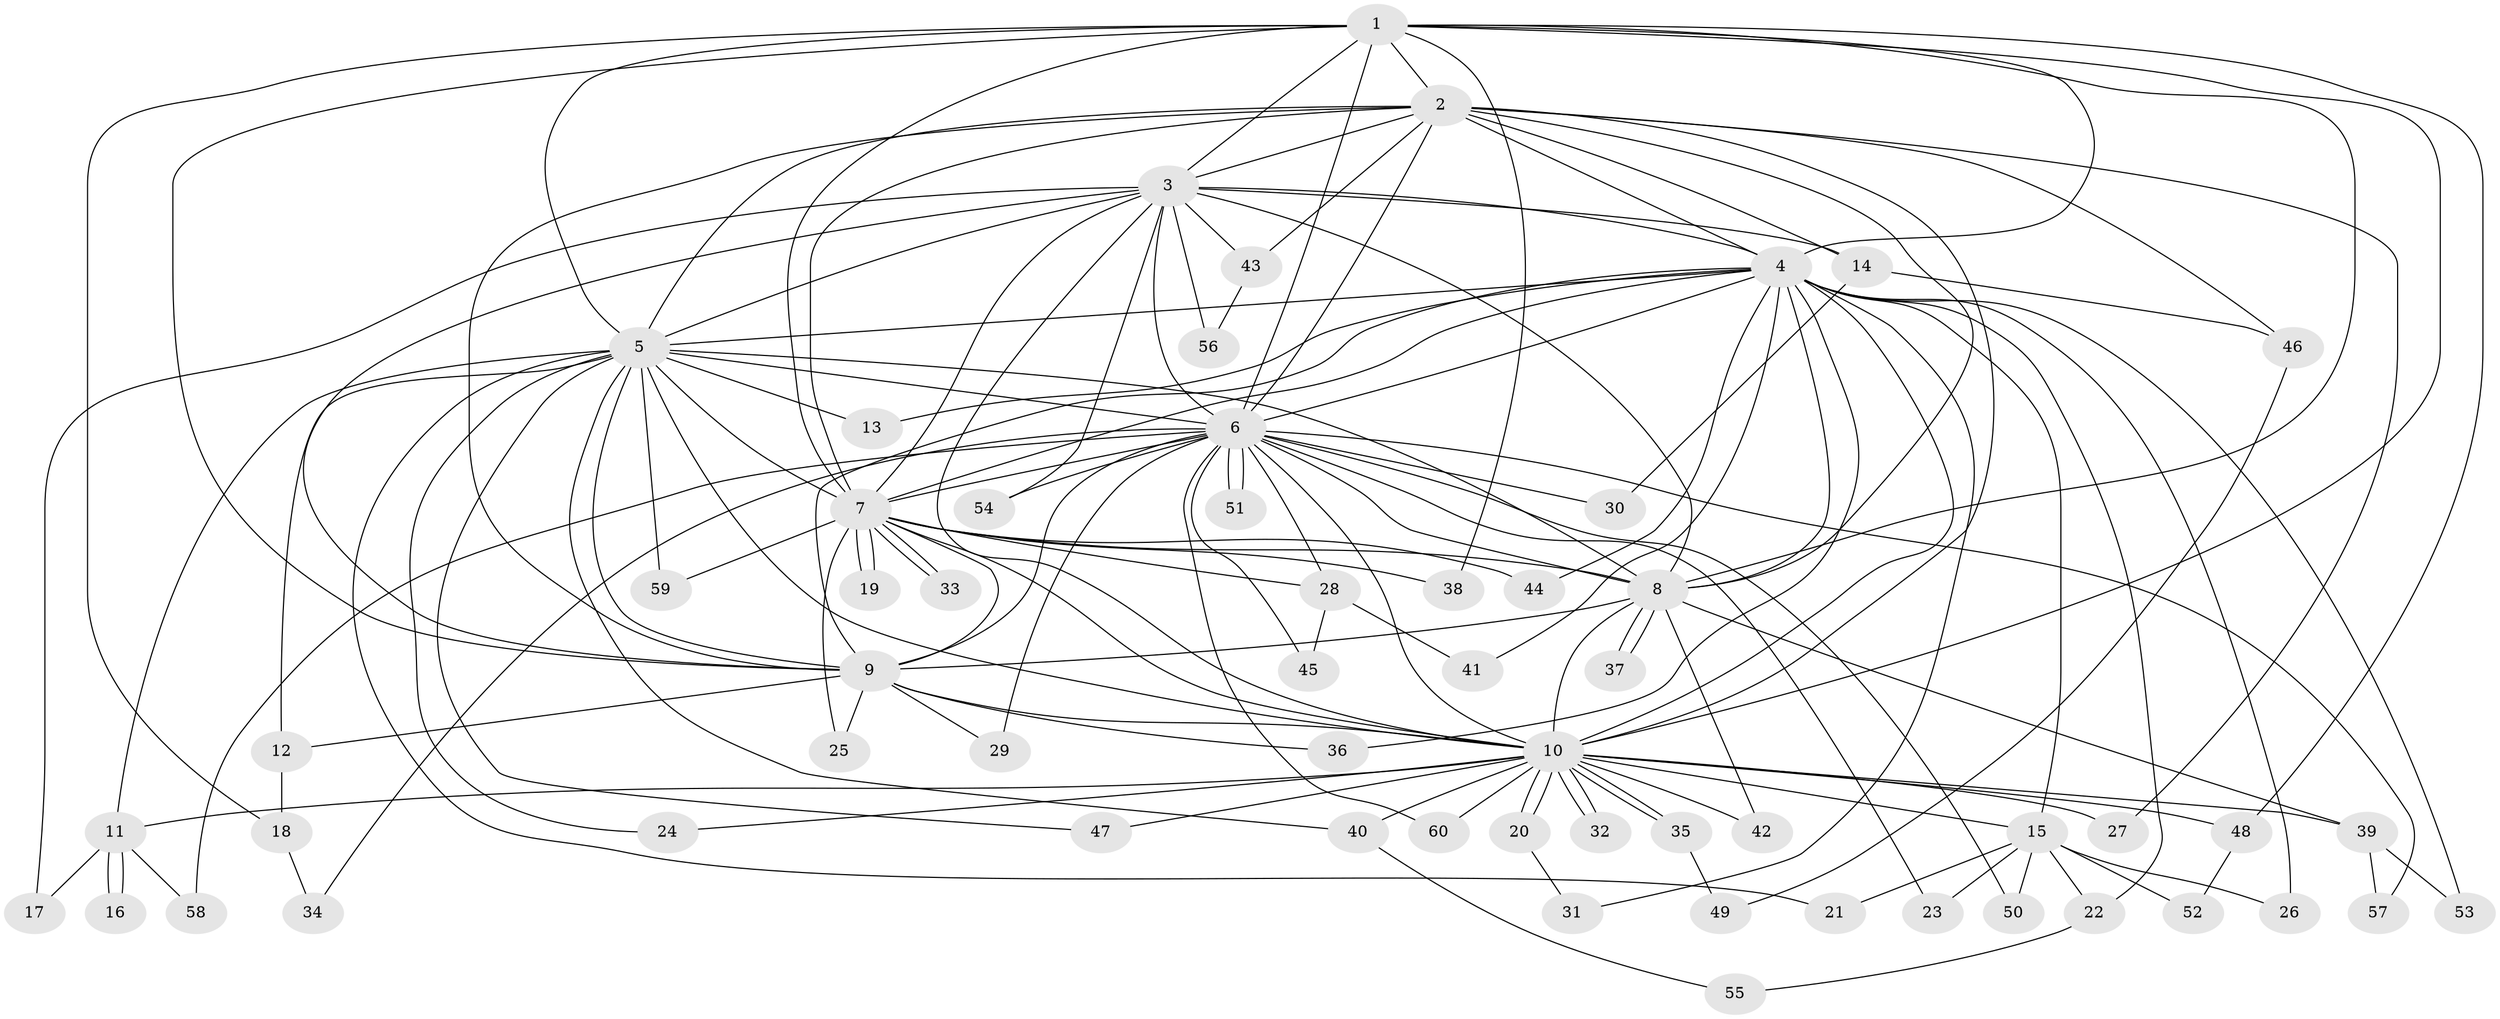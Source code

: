// Generated by graph-tools (version 1.1) at 2025/01/03/09/25 03:01:19]
// undirected, 60 vertices, 145 edges
graph export_dot {
graph [start="1"]
  node [color=gray90,style=filled];
  1;
  2;
  3;
  4;
  5;
  6;
  7;
  8;
  9;
  10;
  11;
  12;
  13;
  14;
  15;
  16;
  17;
  18;
  19;
  20;
  21;
  22;
  23;
  24;
  25;
  26;
  27;
  28;
  29;
  30;
  31;
  32;
  33;
  34;
  35;
  36;
  37;
  38;
  39;
  40;
  41;
  42;
  43;
  44;
  45;
  46;
  47;
  48;
  49;
  50;
  51;
  52;
  53;
  54;
  55;
  56;
  57;
  58;
  59;
  60;
  1 -- 2;
  1 -- 3;
  1 -- 4;
  1 -- 5;
  1 -- 6;
  1 -- 7;
  1 -- 8;
  1 -- 9;
  1 -- 10;
  1 -- 18;
  1 -- 38;
  1 -- 48;
  2 -- 3;
  2 -- 4;
  2 -- 5;
  2 -- 6;
  2 -- 7;
  2 -- 8;
  2 -- 9;
  2 -- 10;
  2 -- 14;
  2 -- 27;
  2 -- 43;
  2 -- 46;
  3 -- 4;
  3 -- 5;
  3 -- 6;
  3 -- 7;
  3 -- 8;
  3 -- 9;
  3 -- 10;
  3 -- 14;
  3 -- 17;
  3 -- 43;
  3 -- 54;
  3 -- 56;
  4 -- 5;
  4 -- 6;
  4 -- 7;
  4 -- 8;
  4 -- 9;
  4 -- 10;
  4 -- 13;
  4 -- 15;
  4 -- 22;
  4 -- 26;
  4 -- 31;
  4 -- 36;
  4 -- 41;
  4 -- 44;
  4 -- 53;
  5 -- 6;
  5 -- 7;
  5 -- 8;
  5 -- 9;
  5 -- 10;
  5 -- 11;
  5 -- 12;
  5 -- 13;
  5 -- 21;
  5 -- 24;
  5 -- 40;
  5 -- 47;
  5 -- 59;
  6 -- 7;
  6 -- 8;
  6 -- 9;
  6 -- 10;
  6 -- 23;
  6 -- 28;
  6 -- 29;
  6 -- 30;
  6 -- 34;
  6 -- 45;
  6 -- 50;
  6 -- 51;
  6 -- 51;
  6 -- 54;
  6 -- 57;
  6 -- 58;
  6 -- 60;
  7 -- 8;
  7 -- 9;
  7 -- 10;
  7 -- 19;
  7 -- 19;
  7 -- 25;
  7 -- 28;
  7 -- 33;
  7 -- 33;
  7 -- 38;
  7 -- 44;
  7 -- 59;
  8 -- 9;
  8 -- 10;
  8 -- 37;
  8 -- 37;
  8 -- 39;
  8 -- 42;
  9 -- 10;
  9 -- 12;
  9 -- 25;
  9 -- 29;
  9 -- 36;
  10 -- 11;
  10 -- 15;
  10 -- 20;
  10 -- 20;
  10 -- 24;
  10 -- 27;
  10 -- 32;
  10 -- 32;
  10 -- 35;
  10 -- 35;
  10 -- 39;
  10 -- 40;
  10 -- 42;
  10 -- 47;
  10 -- 48;
  10 -- 60;
  11 -- 16;
  11 -- 16;
  11 -- 17;
  11 -- 58;
  12 -- 18;
  14 -- 30;
  14 -- 46;
  15 -- 21;
  15 -- 22;
  15 -- 23;
  15 -- 26;
  15 -- 50;
  15 -- 52;
  18 -- 34;
  20 -- 31;
  22 -- 55;
  28 -- 41;
  28 -- 45;
  35 -- 49;
  39 -- 53;
  39 -- 57;
  40 -- 55;
  43 -- 56;
  46 -- 49;
  48 -- 52;
}
